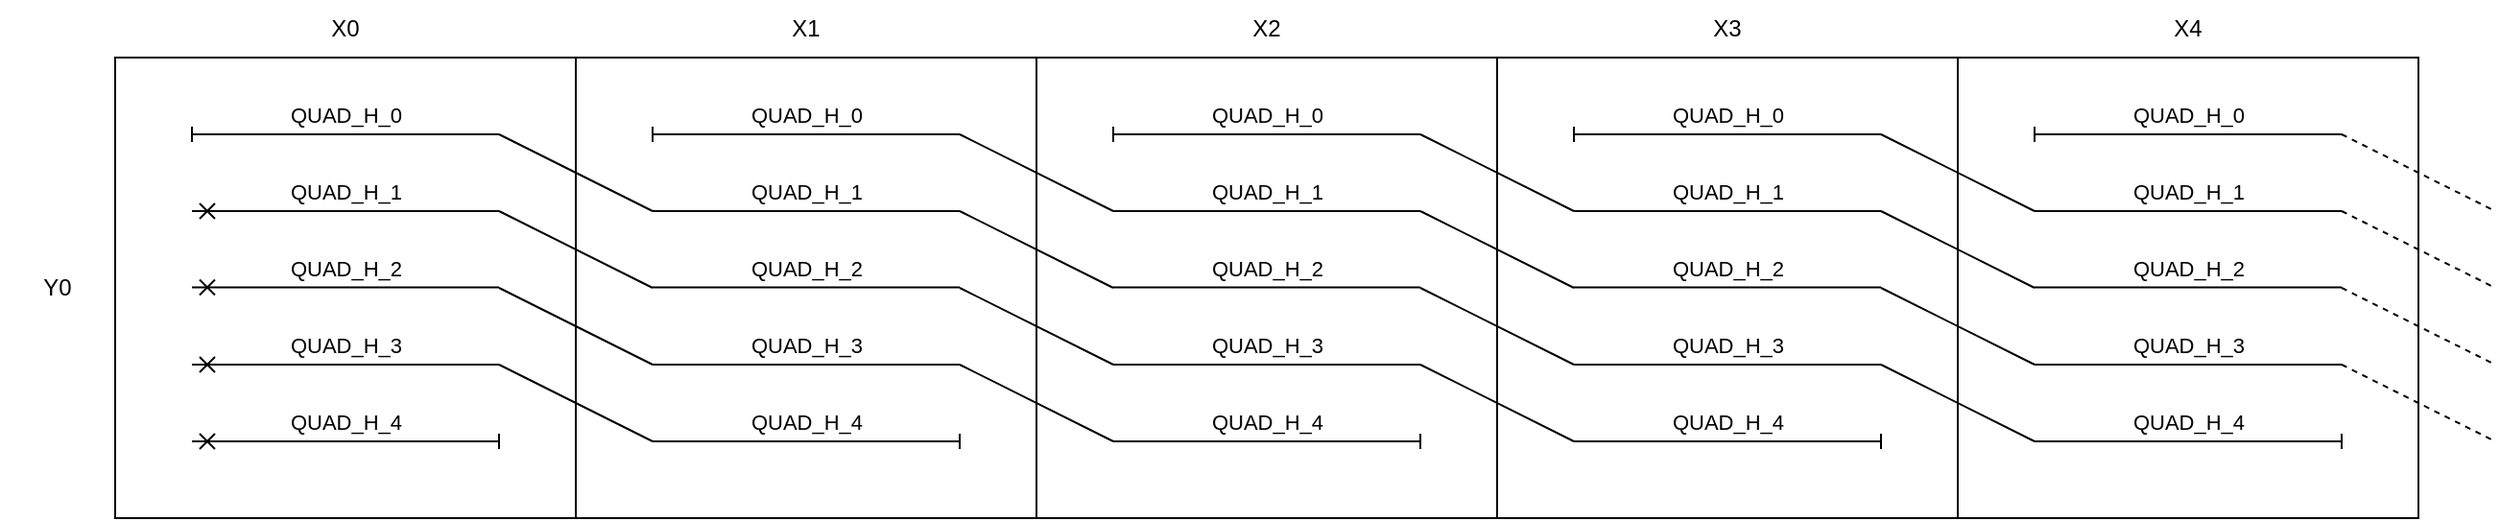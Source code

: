 <mxfile version="27.1.6">
  <diagram name="Page-1" id="c_VZa1kq2EoQ4XZcFBsR">
    <mxGraphModel dx="1384" dy="880" grid="1" gridSize="10" guides="1" tooltips="1" connect="1" arrows="1" fold="1" page="1" pageScale="1" pageWidth="850" pageHeight="1100" math="0" shadow="0">
      <root>
        <mxCell id="0" />
        <mxCell id="1" parent="0" />
        <mxCell id="guAKBY9zXK_D3ZB1R3vA-5" value="" style="whiteSpace=wrap;html=1;aspect=fixed;" vertex="1" parent="1">
          <mxGeometry x="80" y="80" width="240" height="240" as="geometry" />
        </mxCell>
        <mxCell id="guAKBY9zXK_D3ZB1R3vA-9" value="&lt;div&gt;QUAD_H_0&lt;/div&gt;" style="endArrow=none;html=1;rounded=0;startArrow=baseDash;startFill=0;" edge="1" parent="1">
          <mxGeometry x="0.001" y="10" width="50" height="50" relative="1" as="geometry">
            <mxPoint x="120" y="120" as="sourcePoint" />
            <mxPoint x="280" y="120" as="targetPoint" />
            <mxPoint as="offset" />
          </mxGeometry>
        </mxCell>
        <mxCell id="guAKBY9zXK_D3ZB1R3vA-14" value="&lt;div&gt;QUAD_H_1&lt;/div&gt;" style="endArrow=none;html=1;rounded=0;startArrow=cross;startFill=0;" edge="1" parent="1">
          <mxGeometry x="0.001" y="10" width="50" height="50" relative="1" as="geometry">
            <mxPoint x="120" y="160" as="sourcePoint" />
            <mxPoint x="280" y="160" as="targetPoint" />
            <mxPoint as="offset" />
          </mxGeometry>
        </mxCell>
        <mxCell id="guAKBY9zXK_D3ZB1R3vA-15" value="&lt;div&gt;QUAD_H_2&lt;/div&gt;" style="endArrow=none;html=1;rounded=0;startArrow=cross;startFill=0;" edge="1" parent="1">
          <mxGeometry y="10" width="50" height="50" relative="1" as="geometry">
            <mxPoint x="120" y="199.76" as="sourcePoint" />
            <mxPoint x="280" y="199.76" as="targetPoint" />
            <mxPoint as="offset" />
          </mxGeometry>
        </mxCell>
        <mxCell id="guAKBY9zXK_D3ZB1R3vA-16" value="&lt;div&gt;QUAD_H_3&lt;/div&gt;" style="endArrow=none;html=1;rounded=0;startArrow=cross;startFill=0;" edge="1" parent="1">
          <mxGeometry y="10" width="50" height="50" relative="1" as="geometry">
            <mxPoint x="120" y="240" as="sourcePoint" />
            <mxPoint x="280" y="240" as="targetPoint" />
            <mxPoint as="offset" />
          </mxGeometry>
        </mxCell>
        <mxCell id="guAKBY9zXK_D3ZB1R3vA-17" value="&lt;div&gt;QUAD_H_4&lt;/div&gt;" style="endArrow=baseDash;html=1;rounded=0;endFill=0;startArrow=cross;startFill=0;" edge="1" parent="1">
          <mxGeometry x="0.001" y="10" width="50" height="50" relative="1" as="geometry">
            <mxPoint x="120" y="280" as="sourcePoint" />
            <mxPoint x="280" y="280" as="targetPoint" />
            <mxPoint as="offset" />
          </mxGeometry>
        </mxCell>
        <mxCell id="guAKBY9zXK_D3ZB1R3vA-18" value="" style="whiteSpace=wrap;html=1;aspect=fixed;" vertex="1" parent="1">
          <mxGeometry x="320" y="80" width="240" height="240" as="geometry" />
        </mxCell>
        <mxCell id="guAKBY9zXK_D3ZB1R3vA-19" value="&lt;div&gt;QUAD_H_0&lt;/div&gt;" style="endArrow=none;html=1;rounded=0;startArrow=baseDash;startFill=0;" edge="1" parent="1">
          <mxGeometry x="0.001" y="10" width="50" height="50" relative="1" as="geometry">
            <mxPoint x="360" y="120" as="sourcePoint" />
            <mxPoint x="520" y="120" as="targetPoint" />
            <mxPoint as="offset" />
          </mxGeometry>
        </mxCell>
        <mxCell id="guAKBY9zXK_D3ZB1R3vA-20" value="&lt;div&gt;QUAD_H_1&lt;/div&gt;" style="endArrow=none;html=1;rounded=0;" edge="1" parent="1">
          <mxGeometry x="0.001" y="10" width="50" height="50" relative="1" as="geometry">
            <mxPoint x="360" y="160" as="sourcePoint" />
            <mxPoint x="520" y="160" as="targetPoint" />
            <mxPoint as="offset" />
          </mxGeometry>
        </mxCell>
        <mxCell id="guAKBY9zXK_D3ZB1R3vA-21" value="&lt;div&gt;QUAD_H_2&lt;/div&gt;" style="endArrow=none;html=1;rounded=0;" edge="1" parent="1">
          <mxGeometry y="10" width="50" height="50" relative="1" as="geometry">
            <mxPoint x="360" y="199.76" as="sourcePoint" />
            <mxPoint x="520" y="199.76" as="targetPoint" />
            <mxPoint as="offset" />
          </mxGeometry>
        </mxCell>
        <mxCell id="guAKBY9zXK_D3ZB1R3vA-22" value="&lt;div&gt;QUAD_H_3&lt;/div&gt;" style="endArrow=none;html=1;rounded=0;" edge="1" parent="1">
          <mxGeometry y="10" width="50" height="50" relative="1" as="geometry">
            <mxPoint x="360" y="240" as="sourcePoint" />
            <mxPoint x="520" y="240" as="targetPoint" />
            <mxPoint as="offset" />
          </mxGeometry>
        </mxCell>
        <mxCell id="guAKBY9zXK_D3ZB1R3vA-23" value="&lt;div&gt;QUAD_H_4&lt;/div&gt;" style="endArrow=baseDash;html=1;rounded=0;endFill=0;" edge="1" parent="1">
          <mxGeometry x="0.001" y="10" width="50" height="50" relative="1" as="geometry">
            <mxPoint x="360" y="280" as="sourcePoint" />
            <mxPoint x="520" y="280" as="targetPoint" />
            <mxPoint as="offset" />
          </mxGeometry>
        </mxCell>
        <mxCell id="guAKBY9zXK_D3ZB1R3vA-30" value="" style="whiteSpace=wrap;html=1;aspect=fixed;" vertex="1" parent="1">
          <mxGeometry x="560" y="80" width="240" height="240" as="geometry" />
        </mxCell>
        <mxCell id="guAKBY9zXK_D3ZB1R3vA-31" value="&lt;div&gt;QUAD_H_0&lt;/div&gt;" style="endArrow=none;html=1;rounded=0;startArrow=baseDash;startFill=0;" edge="1" parent="1">
          <mxGeometry x="0.001" y="10" width="50" height="50" relative="1" as="geometry">
            <mxPoint x="600" y="120" as="sourcePoint" />
            <mxPoint x="760" y="120" as="targetPoint" />
            <mxPoint as="offset" />
          </mxGeometry>
        </mxCell>
        <mxCell id="guAKBY9zXK_D3ZB1R3vA-32" value="&lt;div&gt;QUAD_H_1&lt;/div&gt;" style="endArrow=none;html=1;rounded=0;" edge="1" parent="1">
          <mxGeometry x="0.001" y="10" width="50" height="50" relative="1" as="geometry">
            <mxPoint x="600" y="160" as="sourcePoint" />
            <mxPoint x="760" y="160" as="targetPoint" />
            <mxPoint as="offset" />
          </mxGeometry>
        </mxCell>
        <mxCell id="guAKBY9zXK_D3ZB1R3vA-33" value="&lt;div&gt;QUAD_H_2&lt;/div&gt;" style="endArrow=none;html=1;rounded=0;" edge="1" parent="1">
          <mxGeometry y="10" width="50" height="50" relative="1" as="geometry">
            <mxPoint x="600" y="199.76" as="sourcePoint" />
            <mxPoint x="760" y="199.76" as="targetPoint" />
            <mxPoint as="offset" />
          </mxGeometry>
        </mxCell>
        <mxCell id="guAKBY9zXK_D3ZB1R3vA-34" value="&lt;div&gt;QUAD_H_3&lt;/div&gt;" style="endArrow=none;html=1;rounded=0;" edge="1" parent="1">
          <mxGeometry y="10" width="50" height="50" relative="1" as="geometry">
            <mxPoint x="600" y="240" as="sourcePoint" />
            <mxPoint x="760" y="240" as="targetPoint" />
            <mxPoint as="offset" />
          </mxGeometry>
        </mxCell>
        <mxCell id="guAKBY9zXK_D3ZB1R3vA-35" value="&lt;div&gt;QUAD_H_4&lt;/div&gt;" style="endArrow=baseDash;html=1;rounded=0;endFill=0;" edge="1" parent="1">
          <mxGeometry x="0.001" y="10" width="50" height="50" relative="1" as="geometry">
            <mxPoint x="600" y="280" as="sourcePoint" />
            <mxPoint x="760" y="280" as="targetPoint" />
            <mxPoint as="offset" />
          </mxGeometry>
        </mxCell>
        <mxCell id="guAKBY9zXK_D3ZB1R3vA-36" value="" style="whiteSpace=wrap;html=1;aspect=fixed;" vertex="1" parent="1">
          <mxGeometry x="800" y="80" width="240" height="240" as="geometry" />
        </mxCell>
        <mxCell id="guAKBY9zXK_D3ZB1R3vA-37" value="&lt;div&gt;QUAD_H_0&lt;/div&gt;" style="endArrow=none;html=1;rounded=0;startArrow=baseDash;startFill=0;" edge="1" parent="1">
          <mxGeometry x="0.001" y="10" width="50" height="50" relative="1" as="geometry">
            <mxPoint x="840" y="120" as="sourcePoint" />
            <mxPoint x="1000" y="120" as="targetPoint" />
            <mxPoint as="offset" />
          </mxGeometry>
        </mxCell>
        <mxCell id="guAKBY9zXK_D3ZB1R3vA-38" value="&lt;div&gt;QUAD_H_1&lt;/div&gt;" style="endArrow=none;html=1;rounded=0;" edge="1" parent="1">
          <mxGeometry x="0.001" y="10" width="50" height="50" relative="1" as="geometry">
            <mxPoint x="840" y="160" as="sourcePoint" />
            <mxPoint x="1000" y="160" as="targetPoint" />
            <mxPoint as="offset" />
          </mxGeometry>
        </mxCell>
        <mxCell id="guAKBY9zXK_D3ZB1R3vA-39" value="&lt;div&gt;QUAD_H_2&lt;/div&gt;" style="endArrow=none;html=1;rounded=0;" edge="1" parent="1">
          <mxGeometry y="10" width="50" height="50" relative="1" as="geometry">
            <mxPoint x="840" y="199.76" as="sourcePoint" />
            <mxPoint x="1000" y="199.76" as="targetPoint" />
            <mxPoint as="offset" />
          </mxGeometry>
        </mxCell>
        <mxCell id="guAKBY9zXK_D3ZB1R3vA-40" value="&lt;div&gt;QUAD_H_3&lt;/div&gt;" style="endArrow=none;html=1;rounded=0;" edge="1" parent="1">
          <mxGeometry y="10" width="50" height="50" relative="1" as="geometry">
            <mxPoint x="840" y="240" as="sourcePoint" />
            <mxPoint x="1000" y="240" as="targetPoint" />
            <mxPoint as="offset" />
          </mxGeometry>
        </mxCell>
        <mxCell id="guAKBY9zXK_D3ZB1R3vA-41" value="&lt;div&gt;QUAD_H_4&lt;/div&gt;" style="endArrow=baseDash;html=1;rounded=0;endFill=0;" edge="1" parent="1">
          <mxGeometry x="0.001" y="10" width="50" height="50" relative="1" as="geometry">
            <mxPoint x="840" y="280" as="sourcePoint" />
            <mxPoint x="1000" y="280" as="targetPoint" />
            <mxPoint as="offset" />
          </mxGeometry>
        </mxCell>
        <mxCell id="guAKBY9zXK_D3ZB1R3vA-42" value="" style="whiteSpace=wrap;html=1;aspect=fixed;" vertex="1" parent="1">
          <mxGeometry x="1040" y="80" width="240" height="240" as="geometry" />
        </mxCell>
        <mxCell id="guAKBY9zXK_D3ZB1R3vA-43" value="&lt;div&gt;QUAD_H_0&lt;/div&gt;" style="endArrow=none;html=1;rounded=0;startArrow=baseDash;startFill=0;" edge="1" parent="1">
          <mxGeometry x="0.001" y="10" width="50" height="50" relative="1" as="geometry">
            <mxPoint x="1080" y="120" as="sourcePoint" />
            <mxPoint x="1240" y="120" as="targetPoint" />
            <mxPoint as="offset" />
          </mxGeometry>
        </mxCell>
        <mxCell id="guAKBY9zXK_D3ZB1R3vA-44" value="&lt;div&gt;QUAD_H_1&lt;/div&gt;" style="endArrow=none;html=1;rounded=0;" edge="1" parent="1">
          <mxGeometry x="0.001" y="10" width="50" height="50" relative="1" as="geometry">
            <mxPoint x="1080" y="160" as="sourcePoint" />
            <mxPoint x="1240" y="160" as="targetPoint" />
            <mxPoint as="offset" />
          </mxGeometry>
        </mxCell>
        <mxCell id="guAKBY9zXK_D3ZB1R3vA-45" value="&lt;div&gt;QUAD_H_2&lt;/div&gt;" style="endArrow=none;html=1;rounded=0;" edge="1" parent="1">
          <mxGeometry y="10" width="50" height="50" relative="1" as="geometry">
            <mxPoint x="1080" y="199.76" as="sourcePoint" />
            <mxPoint x="1240" y="199.76" as="targetPoint" />
            <mxPoint as="offset" />
          </mxGeometry>
        </mxCell>
        <mxCell id="guAKBY9zXK_D3ZB1R3vA-46" value="&lt;div&gt;QUAD_H_3&lt;/div&gt;" style="endArrow=none;html=1;rounded=0;" edge="1" parent="1">
          <mxGeometry y="10" width="50" height="50" relative="1" as="geometry">
            <mxPoint x="1080" y="240" as="sourcePoint" />
            <mxPoint x="1240" y="240" as="targetPoint" />
            <mxPoint as="offset" />
          </mxGeometry>
        </mxCell>
        <mxCell id="guAKBY9zXK_D3ZB1R3vA-47" value="&lt;div&gt;QUAD_H_4&lt;/div&gt;" style="endArrow=baseDash;html=1;rounded=0;endFill=0;" edge="1" parent="1">
          <mxGeometry x="0.001" y="10" width="50" height="50" relative="1" as="geometry">
            <mxPoint x="1080" y="280" as="sourcePoint" />
            <mxPoint x="1240" y="280" as="targetPoint" />
            <mxPoint as="offset" />
          </mxGeometry>
        </mxCell>
        <mxCell id="guAKBY9zXK_D3ZB1R3vA-50" value="" style="edgeStyle=none;orthogonalLoop=1;jettySize=auto;html=1;rounded=0;endArrow=none;startFill=0;" edge="1" parent="1">
          <mxGeometry width="80" relative="1" as="geometry">
            <mxPoint x="280" y="120" as="sourcePoint" />
            <mxPoint x="360" y="160" as="targetPoint" />
            <Array as="points" />
          </mxGeometry>
        </mxCell>
        <mxCell id="guAKBY9zXK_D3ZB1R3vA-51" value="" style="edgeStyle=none;orthogonalLoop=1;jettySize=auto;html=1;rounded=0;endArrow=none;startFill=0;" edge="1" parent="1">
          <mxGeometry width="80" relative="1" as="geometry">
            <mxPoint x="280" y="160" as="sourcePoint" />
            <mxPoint x="360" y="200" as="targetPoint" />
            <Array as="points" />
          </mxGeometry>
        </mxCell>
        <mxCell id="guAKBY9zXK_D3ZB1R3vA-52" value="" style="edgeStyle=none;orthogonalLoop=1;jettySize=auto;html=1;rounded=0;endArrow=none;startFill=0;" edge="1" parent="1">
          <mxGeometry width="80" relative="1" as="geometry">
            <mxPoint x="280" y="200" as="sourcePoint" />
            <mxPoint x="360" y="240" as="targetPoint" />
            <Array as="points" />
          </mxGeometry>
        </mxCell>
        <mxCell id="guAKBY9zXK_D3ZB1R3vA-53" value="" style="edgeStyle=none;orthogonalLoop=1;jettySize=auto;html=1;rounded=0;endArrow=none;startFill=0;" edge="1" parent="1">
          <mxGeometry width="80" relative="1" as="geometry">
            <mxPoint x="280" y="240" as="sourcePoint" />
            <mxPoint x="360" y="280" as="targetPoint" />
            <Array as="points" />
          </mxGeometry>
        </mxCell>
        <mxCell id="guAKBY9zXK_D3ZB1R3vA-54" value="" style="edgeStyle=none;orthogonalLoop=1;jettySize=auto;html=1;rounded=0;endArrow=none;startFill=0;" edge="1" parent="1">
          <mxGeometry width="80" relative="1" as="geometry">
            <mxPoint x="520" y="120" as="sourcePoint" />
            <mxPoint x="600" y="160" as="targetPoint" />
            <Array as="points" />
          </mxGeometry>
        </mxCell>
        <mxCell id="guAKBY9zXK_D3ZB1R3vA-55" value="" style="edgeStyle=none;orthogonalLoop=1;jettySize=auto;html=1;rounded=0;endArrow=none;startFill=0;" edge="1" parent="1">
          <mxGeometry width="80" relative="1" as="geometry">
            <mxPoint x="520" y="160" as="sourcePoint" />
            <mxPoint x="600" y="200" as="targetPoint" />
            <Array as="points" />
          </mxGeometry>
        </mxCell>
        <mxCell id="guAKBY9zXK_D3ZB1R3vA-56" value="" style="edgeStyle=none;orthogonalLoop=1;jettySize=auto;html=1;rounded=0;endArrow=none;startFill=0;" edge="1" parent="1">
          <mxGeometry width="80" relative="1" as="geometry">
            <mxPoint x="520" y="200" as="sourcePoint" />
            <mxPoint x="600" y="240" as="targetPoint" />
            <Array as="points" />
          </mxGeometry>
        </mxCell>
        <mxCell id="guAKBY9zXK_D3ZB1R3vA-57" value="" style="edgeStyle=none;orthogonalLoop=1;jettySize=auto;html=1;rounded=0;endArrow=none;startFill=0;" edge="1" parent="1">
          <mxGeometry width="80" relative="1" as="geometry">
            <mxPoint x="520" y="240" as="sourcePoint" />
            <mxPoint x="600" y="280" as="targetPoint" />
            <Array as="points" />
          </mxGeometry>
        </mxCell>
        <mxCell id="guAKBY9zXK_D3ZB1R3vA-58" value="" style="edgeStyle=none;orthogonalLoop=1;jettySize=auto;html=1;rounded=0;endArrow=none;startFill=0;" edge="1" parent="1">
          <mxGeometry width="80" relative="1" as="geometry">
            <mxPoint x="760" y="120" as="sourcePoint" />
            <mxPoint x="840" y="160" as="targetPoint" />
            <Array as="points" />
          </mxGeometry>
        </mxCell>
        <mxCell id="guAKBY9zXK_D3ZB1R3vA-59" value="" style="edgeStyle=none;orthogonalLoop=1;jettySize=auto;html=1;rounded=0;endArrow=none;startFill=0;" edge="1" parent="1">
          <mxGeometry width="80" relative="1" as="geometry">
            <mxPoint x="760" y="160" as="sourcePoint" />
            <mxPoint x="840" y="200" as="targetPoint" />
            <Array as="points" />
          </mxGeometry>
        </mxCell>
        <mxCell id="guAKBY9zXK_D3ZB1R3vA-60" value="" style="edgeStyle=none;orthogonalLoop=1;jettySize=auto;html=1;rounded=0;endArrow=none;startFill=0;" edge="1" parent="1">
          <mxGeometry width="80" relative="1" as="geometry">
            <mxPoint x="760" y="200" as="sourcePoint" />
            <mxPoint x="840" y="240" as="targetPoint" />
            <Array as="points" />
          </mxGeometry>
        </mxCell>
        <mxCell id="guAKBY9zXK_D3ZB1R3vA-61" value="" style="edgeStyle=none;orthogonalLoop=1;jettySize=auto;html=1;rounded=0;endArrow=none;startFill=0;" edge="1" parent="1">
          <mxGeometry width="80" relative="1" as="geometry">
            <mxPoint x="760" y="240" as="sourcePoint" />
            <mxPoint x="840" y="280" as="targetPoint" />
            <Array as="points" />
          </mxGeometry>
        </mxCell>
        <mxCell id="guAKBY9zXK_D3ZB1R3vA-62" value="" style="edgeStyle=none;orthogonalLoop=1;jettySize=auto;html=1;rounded=0;endArrow=none;startFill=0;" edge="1" parent="1">
          <mxGeometry width="80" relative="1" as="geometry">
            <mxPoint x="1000" y="120" as="sourcePoint" />
            <mxPoint x="1080" y="160" as="targetPoint" />
            <Array as="points" />
          </mxGeometry>
        </mxCell>
        <mxCell id="guAKBY9zXK_D3ZB1R3vA-63" value="" style="edgeStyle=none;orthogonalLoop=1;jettySize=auto;html=1;rounded=0;endArrow=none;startFill=0;" edge="1" parent="1">
          <mxGeometry width="80" relative="1" as="geometry">
            <mxPoint x="1000" y="160" as="sourcePoint" />
            <mxPoint x="1080" y="200" as="targetPoint" />
            <Array as="points" />
          </mxGeometry>
        </mxCell>
        <mxCell id="guAKBY9zXK_D3ZB1R3vA-64" value="" style="edgeStyle=none;orthogonalLoop=1;jettySize=auto;html=1;rounded=0;endArrow=none;startFill=0;" edge="1" parent="1">
          <mxGeometry width="80" relative="1" as="geometry">
            <mxPoint x="1000" y="200" as="sourcePoint" />
            <mxPoint x="1080" y="240" as="targetPoint" />
            <Array as="points" />
          </mxGeometry>
        </mxCell>
        <mxCell id="guAKBY9zXK_D3ZB1R3vA-65" value="" style="edgeStyle=none;orthogonalLoop=1;jettySize=auto;html=1;rounded=0;endArrow=none;startFill=0;" edge="1" parent="1">
          <mxGeometry width="80" relative="1" as="geometry">
            <mxPoint x="1000" y="240" as="sourcePoint" />
            <mxPoint x="1080" y="280" as="targetPoint" />
            <Array as="points" />
          </mxGeometry>
        </mxCell>
        <mxCell id="guAKBY9zXK_D3ZB1R3vA-66" value="" style="edgeStyle=none;orthogonalLoop=1;jettySize=auto;html=1;rounded=0;endArrow=none;startFill=0;dashed=1;" edge="1" parent="1">
          <mxGeometry width="80" relative="1" as="geometry">
            <mxPoint x="1240" y="120" as="sourcePoint" />
            <mxPoint x="1320" y="160" as="targetPoint" />
            <Array as="points" />
          </mxGeometry>
        </mxCell>
        <mxCell id="guAKBY9zXK_D3ZB1R3vA-68" value="" style="edgeStyle=none;orthogonalLoop=1;jettySize=auto;html=1;rounded=0;endArrow=none;startFill=0;dashed=1;" edge="1" parent="1">
          <mxGeometry width="80" relative="1" as="geometry">
            <mxPoint x="1240" y="200" as="sourcePoint" />
            <mxPoint x="1320" y="240" as="targetPoint" />
            <Array as="points" />
          </mxGeometry>
        </mxCell>
        <mxCell id="guAKBY9zXK_D3ZB1R3vA-70" value="" style="edgeStyle=none;orthogonalLoop=1;jettySize=auto;html=1;rounded=0;endArrow=none;startFill=0;dashed=1;" edge="1" parent="1">
          <mxGeometry width="80" relative="1" as="geometry">
            <mxPoint x="1240" y="160" as="sourcePoint" />
            <mxPoint x="1320" y="200" as="targetPoint" />
            <Array as="points" />
          </mxGeometry>
        </mxCell>
        <mxCell id="guAKBY9zXK_D3ZB1R3vA-71" value="" style="edgeStyle=none;orthogonalLoop=1;jettySize=auto;html=1;rounded=0;endArrow=none;startFill=0;dashed=1;" edge="1" parent="1">
          <mxGeometry width="80" relative="1" as="geometry">
            <mxPoint x="1240" y="240" as="sourcePoint" />
            <mxPoint x="1320" y="280" as="targetPoint" />
            <Array as="points" />
          </mxGeometry>
        </mxCell>
        <mxCell id="guAKBY9zXK_D3ZB1R3vA-73" value="X0" style="text;html=1;align=center;verticalAlign=middle;whiteSpace=wrap;rounded=0;" vertex="1" parent="1">
          <mxGeometry x="170" y="50" width="60" height="30" as="geometry" />
        </mxCell>
        <mxCell id="guAKBY9zXK_D3ZB1R3vA-74" value="X1" style="text;html=1;align=center;verticalAlign=middle;whiteSpace=wrap;rounded=0;" vertex="1" parent="1">
          <mxGeometry x="410" y="50" width="60" height="30" as="geometry" />
        </mxCell>
        <mxCell id="guAKBY9zXK_D3ZB1R3vA-75" value="X2" style="text;html=1;align=center;verticalAlign=middle;whiteSpace=wrap;rounded=0;" vertex="1" parent="1">
          <mxGeometry x="650" y="50" width="60" height="30" as="geometry" />
        </mxCell>
        <mxCell id="guAKBY9zXK_D3ZB1R3vA-76" value="&lt;div&gt;X3&lt;/div&gt;" style="text;html=1;align=center;verticalAlign=middle;whiteSpace=wrap;rounded=0;" vertex="1" parent="1">
          <mxGeometry x="890" y="50" width="60" height="30" as="geometry" />
        </mxCell>
        <mxCell id="guAKBY9zXK_D3ZB1R3vA-77" value="X4" style="text;html=1;align=center;verticalAlign=middle;whiteSpace=wrap;rounded=0;" vertex="1" parent="1">
          <mxGeometry x="1130" y="50" width="60" height="30" as="geometry" />
        </mxCell>
        <mxCell id="guAKBY9zXK_D3ZB1R3vA-78" value="Y0" style="text;html=1;align=center;verticalAlign=middle;whiteSpace=wrap;rounded=0;" vertex="1" parent="1">
          <mxGeometry x="20" y="185" width="60" height="30" as="geometry" />
        </mxCell>
      </root>
    </mxGraphModel>
  </diagram>
</mxfile>
